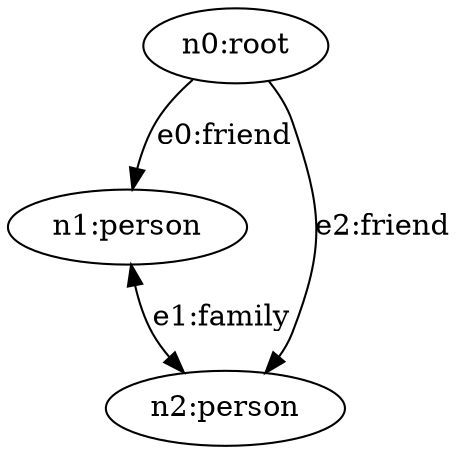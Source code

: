 strict digraph root {
    "n0" [ id="9aa83c23bdee4067831f9dbccccf1bea", label="n0:root"  ]
    "n1" [ id="004061e812584137a6c45d3d135110ce", label="n1:person"  ]
    "n2" [ id="13a794a776db43efb4b9cc3289e83881", label="n2:person"  ]
    "n0" -> "n1" [ id="bfd1ad41a0e942d2bd87bd80e6b2d168", label="e0:friend" ]
    "n1" -> "n2" [ id="8717a73c05d543f6be5dbf995c41a48c", label="e1:family", dir="both" ]
    "n0" -> "n2" [ id="b2ee2172544a4959b207d6b2864f67ef", label="e2:friend" ]
}